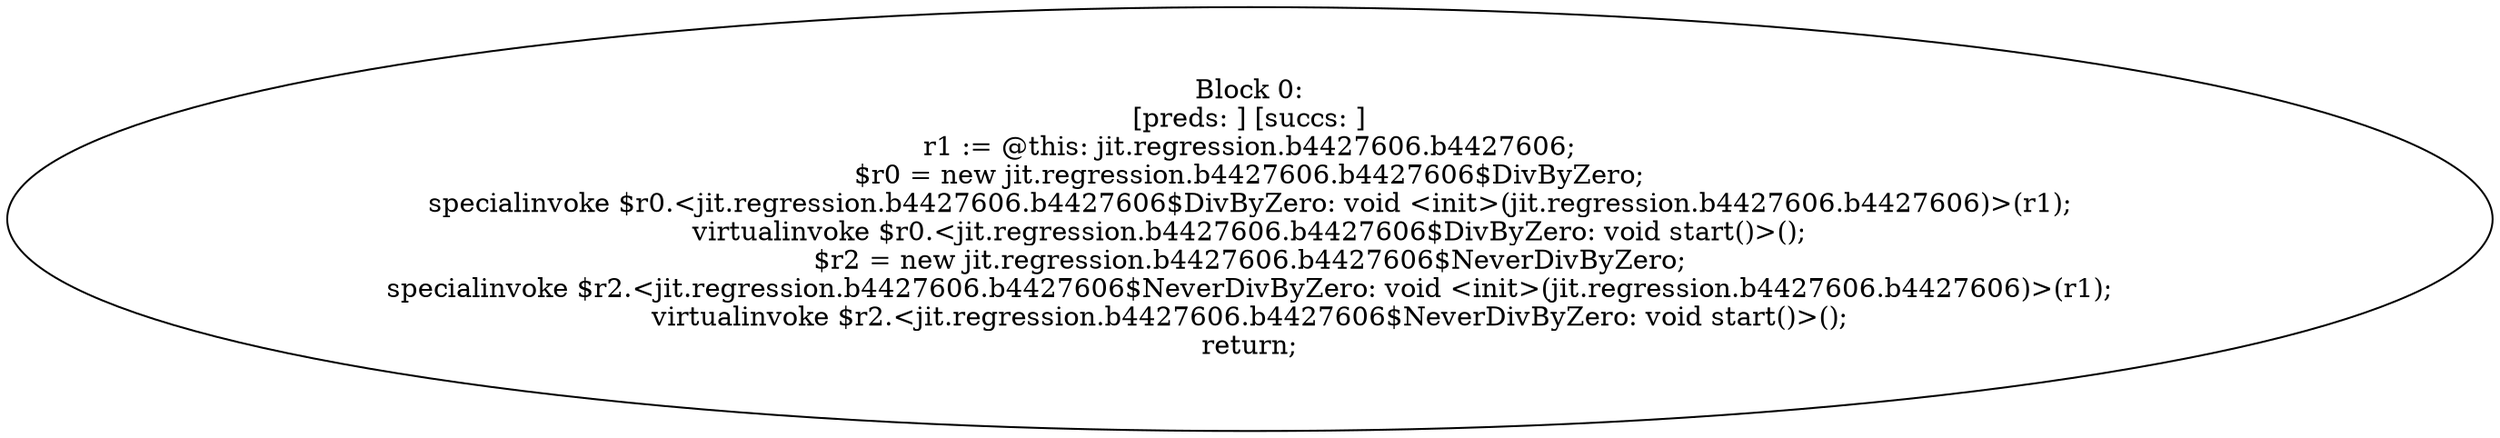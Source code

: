 digraph "unitGraph" {
    "Block 0:
[preds: ] [succs: ]
r1 := @this: jit.regression.b4427606.b4427606;
$r0 = new jit.regression.b4427606.b4427606$DivByZero;
specialinvoke $r0.<jit.regression.b4427606.b4427606$DivByZero: void <init>(jit.regression.b4427606.b4427606)>(r1);
virtualinvoke $r0.<jit.regression.b4427606.b4427606$DivByZero: void start()>();
$r2 = new jit.regression.b4427606.b4427606$NeverDivByZero;
specialinvoke $r2.<jit.regression.b4427606.b4427606$NeverDivByZero: void <init>(jit.regression.b4427606.b4427606)>(r1);
virtualinvoke $r2.<jit.regression.b4427606.b4427606$NeverDivByZero: void start()>();
return;
"
}
